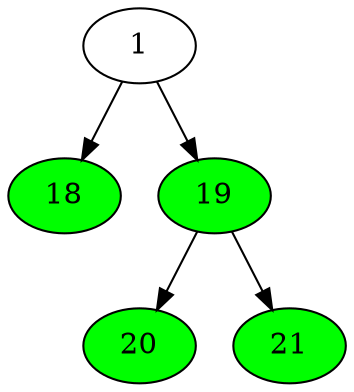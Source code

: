 digraph G {
	1->18;
	1->19;
	19->20;
	19->21;
	1;
	18 [ fillcolor="#00FF00", style="solid,filled" ];
	19 [ fillcolor="#00FF00", style="solid,filled" ];
	20 [ fillcolor="#00FF00", style="solid,filled" ];
	21 [ fillcolor="#00FF00", style="solid,filled" ];

}
